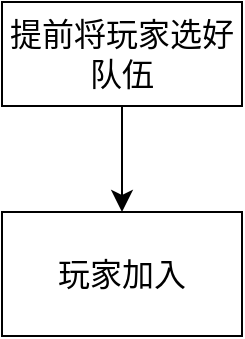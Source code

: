 <mxfile version="22.1.3" type="github">
  <diagram name="第 1 页" id="qARJv5t8qv7T0nK0jZ-0">
    <mxGraphModel dx="359" dy="1016" grid="0" gridSize="10" guides="1" tooltips="1" connect="1" arrows="1" fold="1" page="0" pageScale="1" pageWidth="827" pageHeight="1169" math="0" shadow="0">
      <root>
        <mxCell id="0" />
        <mxCell id="1" parent="0" />
        <mxCell id="W9Le-NY_zxLpUQUmvvFF-3" value="" style="edgeStyle=none;curved=1;rounded=0;orthogonalLoop=1;jettySize=auto;html=1;fontSize=12;startSize=8;endSize=8;" edge="1" parent="1" source="W9Le-NY_zxLpUQUmvvFF-1" target="W9Le-NY_zxLpUQUmvvFF-2">
          <mxGeometry relative="1" as="geometry" />
        </mxCell>
        <mxCell id="W9Le-NY_zxLpUQUmvvFF-1" value="提前将玩家选好队伍" style="whiteSpace=wrap;html=1;fontSize=16;" vertex="1" parent="1">
          <mxGeometry x="58" y="-191" width="120" height="52" as="geometry" />
        </mxCell>
        <mxCell id="W9Le-NY_zxLpUQUmvvFF-2" value="玩家加入" style="whiteSpace=wrap;html=1;fontSize=16;" vertex="1" parent="1">
          <mxGeometry x="58" y="-86" width="120" height="62" as="geometry" />
        </mxCell>
      </root>
    </mxGraphModel>
  </diagram>
</mxfile>
